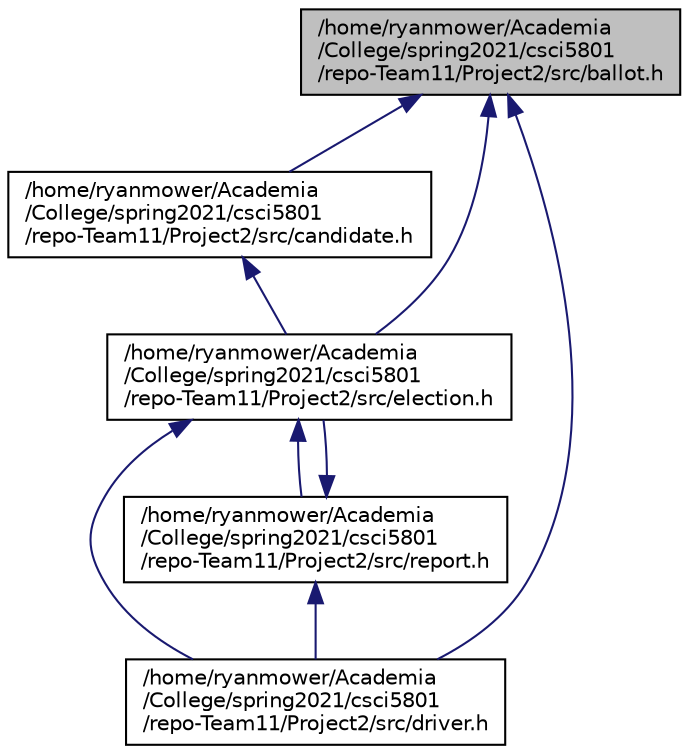 digraph "/home/ryanmower/Academia/College/spring2021/csci5801/repo-Team11/Project2/src/ballot.h"
{
 // LATEX_PDF_SIZE
  edge [fontname="Helvetica",fontsize="10",labelfontname="Helvetica",labelfontsize="10"];
  node [fontname="Helvetica",fontsize="10",shape=record];
  Node1 [label="/home/ryanmower/Academia\l/College/spring2021/csci5801\l/repo-Team11/Project2/src/ballot.h",height=0.2,width=0.4,color="black", fillcolor="grey75", style="filled", fontcolor="black",tooltip="This file describes the Ballot class, which stores and updates ballot information."];
  Node1 -> Node2 [dir="back",color="midnightblue",fontsize="10",style="solid"];
  Node2 [label="/home/ryanmower/Academia\l/College/spring2021/csci5801\l/repo-Team11/Project2/src/candidate.h",height=0.2,width=0.4,color="black", fillcolor="white", style="filled",URL="$candidate_8h.html",tooltip="This file describes the Candidate class, which stores and updates information about each candidate."];
  Node2 -> Node3 [dir="back",color="midnightblue",fontsize="10",style="solid"];
  Node3 [label="/home/ryanmower/Academia\l/College/spring2021/csci5801\l/repo-Team11/Project2/src/election.h",height=0.2,width=0.4,color="black", fillcolor="white", style="filled",URL="$election_8h.html",tooltip="This file describes the Election class, which stores and updates election information and runs simula..."];
  Node3 -> Node4 [dir="back",color="midnightblue",fontsize="10",style="solid"];
  Node4 [label="/home/ryanmower/Academia\l/College/spring2021/csci5801\l/repo-Team11/Project2/src/driver.h",height=0.2,width=0.4,color="black", fillcolor="white", style="filled",URL="$driver_8h.html",tooltip="This file describes the Driver class, which reads in election information from a CSV file."];
  Node3 -> Node5 [dir="back",color="midnightblue",fontsize="10",style="solid"];
  Node5 [label="/home/ryanmower/Academia\l/College/spring2021/csci5801\l/repo-Team11/Project2/src/report.h",height=0.2,width=0.4,color="black", fillcolor="white", style="filled",URL="$report_8h.html",tooltip="This files describes the Report class, which generates the election reports and writes information to..."];
  Node5 -> Node3 [dir="back",color="midnightblue",fontsize="10",style="solid"];
  Node5 -> Node4 [dir="back",color="midnightblue",fontsize="10",style="solid"];
  Node1 -> Node3 [dir="back",color="midnightblue",fontsize="10",style="solid"];
  Node1 -> Node4 [dir="back",color="midnightblue",fontsize="10",style="solid"];
}
